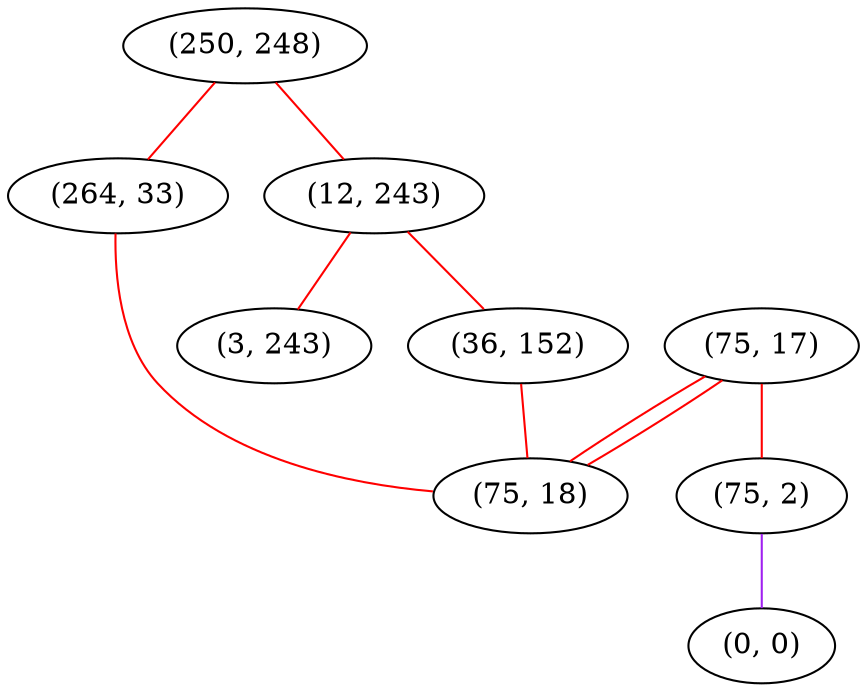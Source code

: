 graph "" {
"(250, 248)";
"(75, 17)";
"(264, 33)";
"(75, 2)";
"(12, 243)";
"(0, 0)";
"(3, 243)";
"(36, 152)";
"(75, 18)";
"(250, 248)" -- "(264, 33)"  [color=red, key=0, weight=1];
"(250, 248)" -- "(12, 243)"  [color=red, key=0, weight=1];
"(75, 17)" -- "(75, 18)"  [color=red, key=0, weight=1];
"(75, 17)" -- "(75, 18)"  [color=red, key=1, weight=1];
"(75, 17)" -- "(75, 2)"  [color=red, key=0, weight=1];
"(264, 33)" -- "(75, 18)"  [color=red, key=0, weight=1];
"(75, 2)" -- "(0, 0)"  [color=purple, key=0, weight=4];
"(12, 243)" -- "(3, 243)"  [color=red, key=0, weight=1];
"(12, 243)" -- "(36, 152)"  [color=red, key=0, weight=1];
"(36, 152)" -- "(75, 18)"  [color=red, key=0, weight=1];
}
